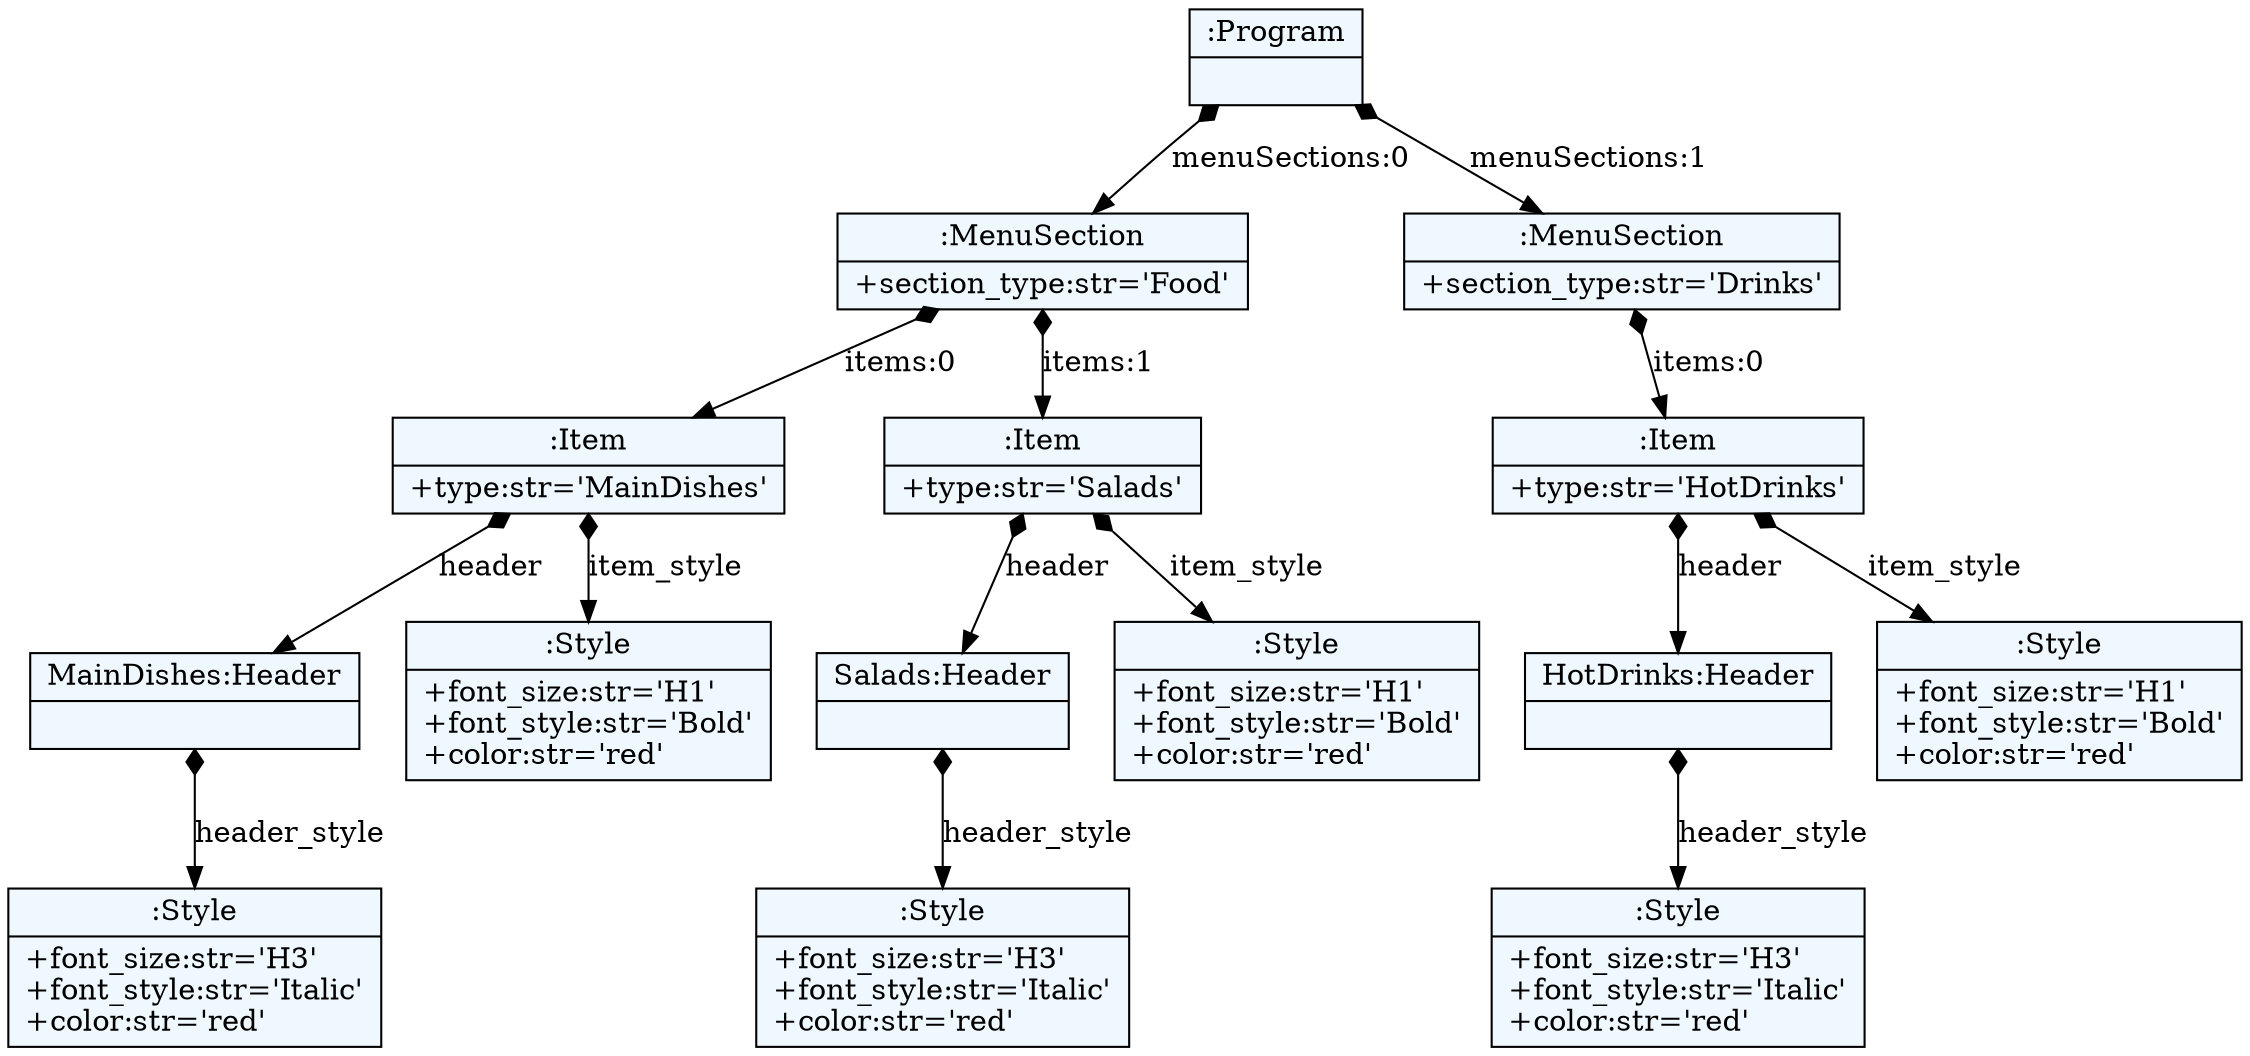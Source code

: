 
    digraph textX {
    fontname = "Bitstream Vera Sans"
    fontsize = 8
    node[
        shape=record,
        style=filled,
        fillcolor=aliceblue
    ]
    nodesep = 0.3
    edge[dir=black,arrowtail=empty]


2240674276160 -> 2240674276880 [label="menuSections:0" arrowtail=diamond dir=both]
2240674276880 -> 2240674277072 [label="items:0" arrowtail=diamond dir=both]
2240674277072 -> 2240674275824 [label="header" arrowtail=diamond dir=both]
2240674275824 -> 2240674275968 [label="header_style" arrowtail=diamond dir=both]
2240674275968[label="{:Style|+font_size:str='H3'\l+font_style:str='Italic'\l+color:str='red'\l}"]
2240674275824[label="{MainDishes:Header|}"]
2240674277072 -> 2240674275920 [label="item_style" arrowtail=diamond dir=both]
2240674275920[label="{:Style|+font_size:str='H1'\l+font_style:str='Bold'\l+color:str='red'\l}"]
2240674277072[label="{:Item|+type:str='MainDishes'\l}"]
2240674276880 -> 2240674277120 [label="items:1" arrowtail=diamond dir=both]
2240674277120 -> 2240674277264 [label="header" arrowtail=diamond dir=both]
2240674277264 -> 2240674277408 [label="header_style" arrowtail=diamond dir=both]
2240674277408[label="{:Style|+font_size:str='H3'\l+font_style:str='Italic'\l+color:str='red'\l}"]
2240674277264[label="{Salads:Header|}"]
2240674277120 -> 2240674277360 [label="item_style" arrowtail=diamond dir=both]
2240674277360[label="{:Style|+font_size:str='H1'\l+font_style:str='Bold'\l+color:str='red'\l}"]
2240674277120[label="{:Item|+type:str='Salads'\l}"]
2240674276880[label="{:MenuSection|+section_type:str='Food'\l}"]
2240674276160 -> 2240674276976 [label="menuSections:1" arrowtail=diamond dir=both]
2240674276976 -> 2240674277504 [label="items:0" arrowtail=diamond dir=both]
2240674277504 -> 2240674277600 [label="header" arrowtail=diamond dir=both]
2240674277600 -> 2240674277744 [label="header_style" arrowtail=diamond dir=both]
2240674277744[label="{:Style|+font_size:str='H3'\l+font_style:str='Italic'\l+color:str='red'\l}"]
2240674277600[label="{HotDrinks:Header|}"]
2240674277504 -> 2240674277696 [label="item_style" arrowtail=diamond dir=both]
2240674277696[label="{:Style|+font_size:str='H1'\l+font_style:str='Bold'\l+color:str='red'\l}"]
2240674277504[label="{:Item|+type:str='HotDrinks'\l}"]
2240674276976[label="{:MenuSection|+section_type:str='Drinks'\l}"]
2240674276160[label="{:Program|}"]

}
